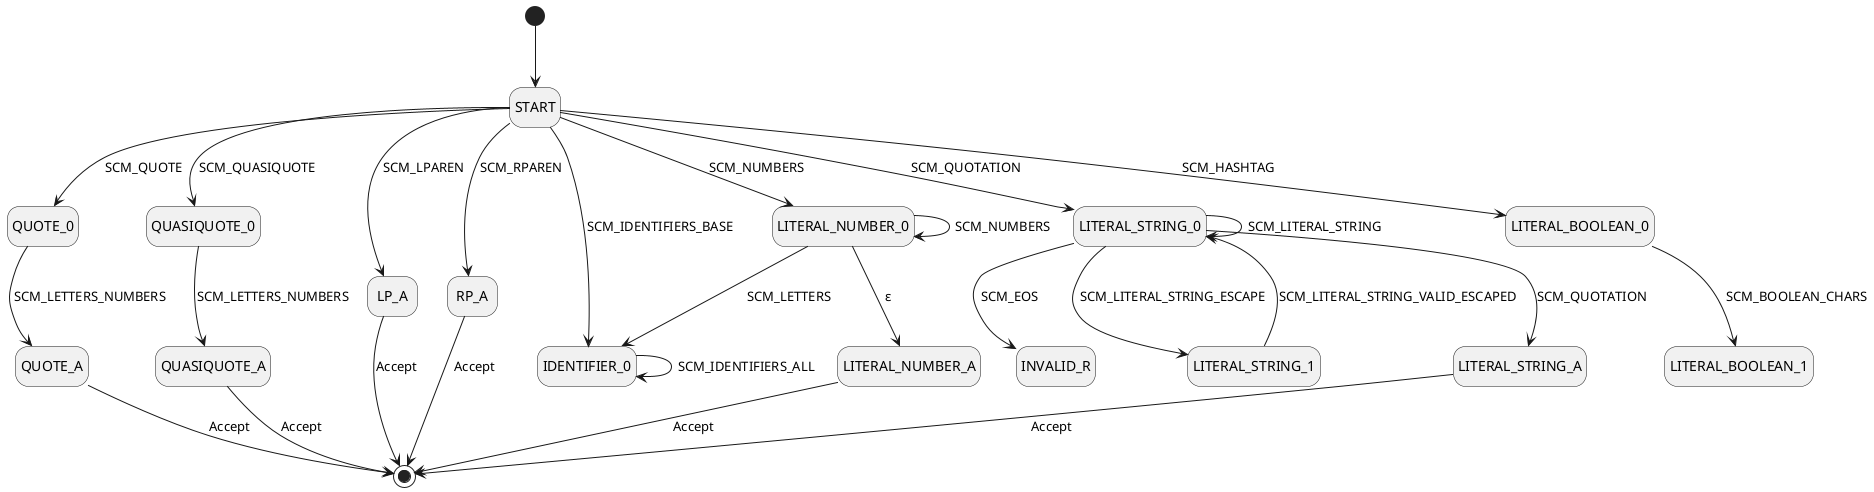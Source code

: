 @startuml
hide empty description

' Define the states
[*] --> START

START --> QUOTE_0 : SCM_QUOTE
START --> QUASIQUOTE_0 : SCM_QUASIQUOTE
START --> LP_A : SCM_LPAREN
START --> RP_A : SCM_RPAREN
START --> IDENTIFIER_0 : SCM_IDENTIFIERS_BASE
START --> LITERAL_NUMBER_0 : SCM_NUMBERS
START --> LITERAL_STRING_0 : SCM_QUOTATION
START --> LITERAL_BOOLEAN_0 : SCM_HASHTAG

QUOTE_0 --> QUOTE_A : SCM_LETTERS_NUMBERS
QUASIQUOTE_0 --> QUASIQUOTE_A : SCM_LETTERS_NUMBERS

IDENTIFIER_0 --> IDENTIFIER_0 : SCM_IDENTIFIERS_ALL
LITERAL_NUMBER_0 --> IDENTIFIER_0 : SCM_LETTERS
LITERAL_NUMBER_0 --> LITERAL_NUMBER_0 : SCM_NUMBERS
LITERAL_NUMBER_0 --> LITERAL_NUMBER_A : ε
LITERAL_STRING_0 --> INVALID_R : SCM_EOS
LITERAL_STRING_0 --> LITERAL_STRING_0 : SCM_LITERAL_STRING
LITERAL_STRING_0 --> LITERAL_STRING_1 : SCM_LITERAL_STRING_ESCAPE
LITERAL_STRING_0 --> LITERAL_STRING_A : SCM_QUOTATION
LITERAL_STRING_1 --> LITERAL_STRING_0 : SCM_LITERAL_STRING_VALID_ESCAPED
LITERAL_BOOLEAN_0 --> LITERAL_BOOLEAN_1 : SCM_BOOLEAN_CHARS

QUOTE_A --> [*] : Accept
QUASIQUOTE_A --> [*] : Accept

LP_A --> [*] : Accept
RP_A --> [*] : Accept

LITERAL_NUMBER_A --> [*] : Accept
LITERAL_STRING_A --> [*] : Accept

@enduml
